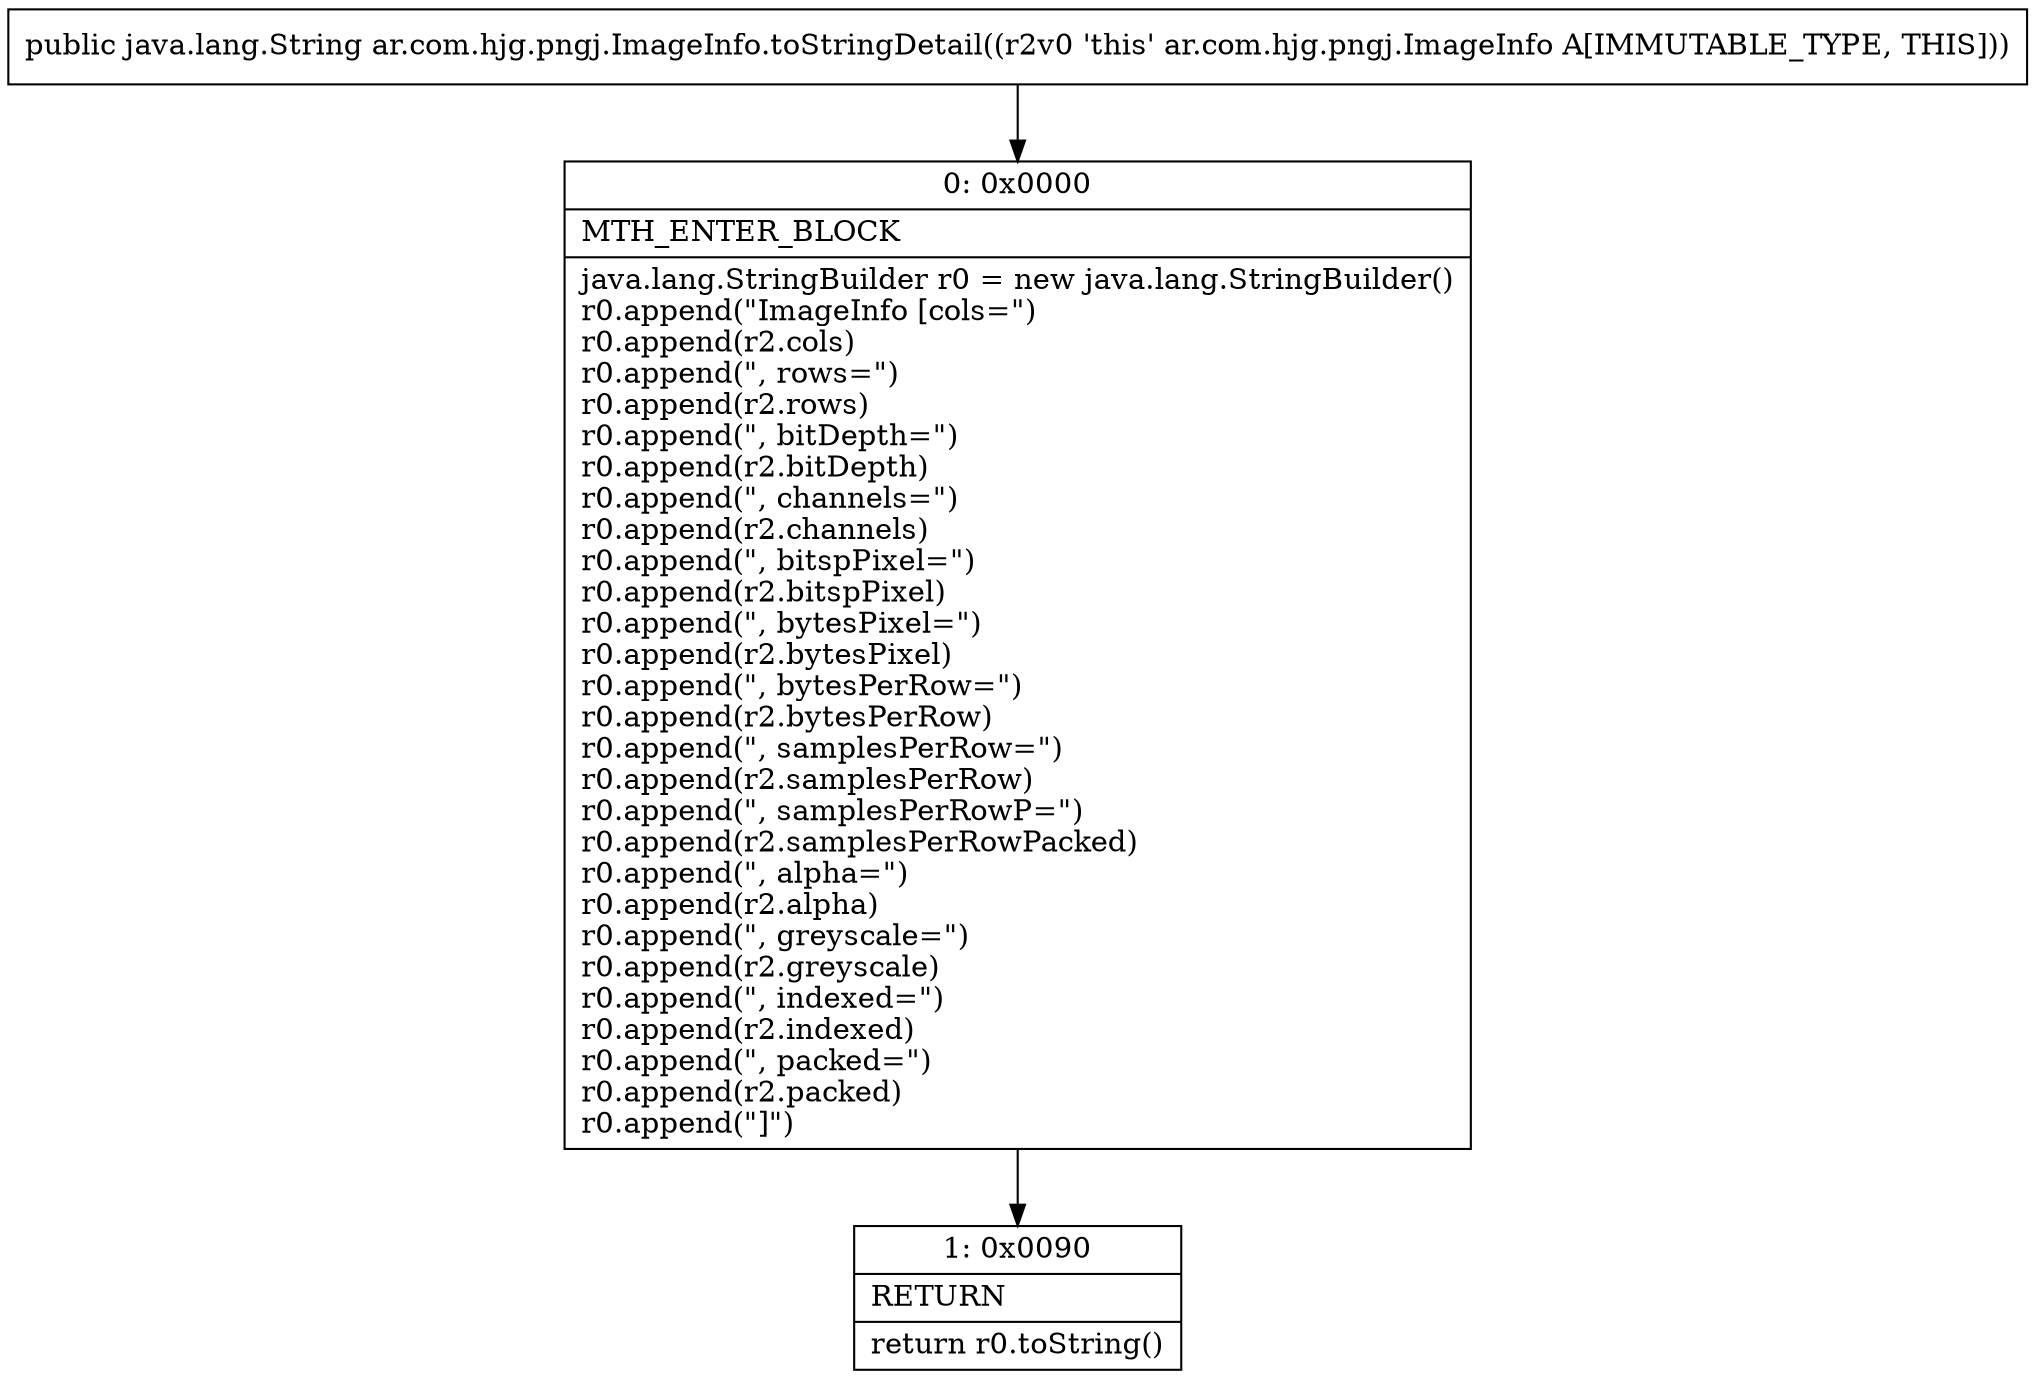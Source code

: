 digraph "CFG forar.com.hjg.pngj.ImageInfo.toStringDetail()Ljava\/lang\/String;" {
Node_0 [shape=record,label="{0\:\ 0x0000|MTH_ENTER_BLOCK\l|java.lang.StringBuilder r0 = new java.lang.StringBuilder()\lr0.append(\"ImageInfo [cols=\")\lr0.append(r2.cols)\lr0.append(\", rows=\")\lr0.append(r2.rows)\lr0.append(\", bitDepth=\")\lr0.append(r2.bitDepth)\lr0.append(\", channels=\")\lr0.append(r2.channels)\lr0.append(\", bitspPixel=\")\lr0.append(r2.bitspPixel)\lr0.append(\", bytesPixel=\")\lr0.append(r2.bytesPixel)\lr0.append(\", bytesPerRow=\")\lr0.append(r2.bytesPerRow)\lr0.append(\", samplesPerRow=\")\lr0.append(r2.samplesPerRow)\lr0.append(\", samplesPerRowP=\")\lr0.append(r2.samplesPerRowPacked)\lr0.append(\", alpha=\")\lr0.append(r2.alpha)\lr0.append(\", greyscale=\")\lr0.append(r2.greyscale)\lr0.append(\", indexed=\")\lr0.append(r2.indexed)\lr0.append(\", packed=\")\lr0.append(r2.packed)\lr0.append(\"]\")\l}"];
Node_1 [shape=record,label="{1\:\ 0x0090|RETURN\l|return r0.toString()\l}"];
MethodNode[shape=record,label="{public java.lang.String ar.com.hjg.pngj.ImageInfo.toStringDetail((r2v0 'this' ar.com.hjg.pngj.ImageInfo A[IMMUTABLE_TYPE, THIS])) }"];
MethodNode -> Node_0;
Node_0 -> Node_1;
}

